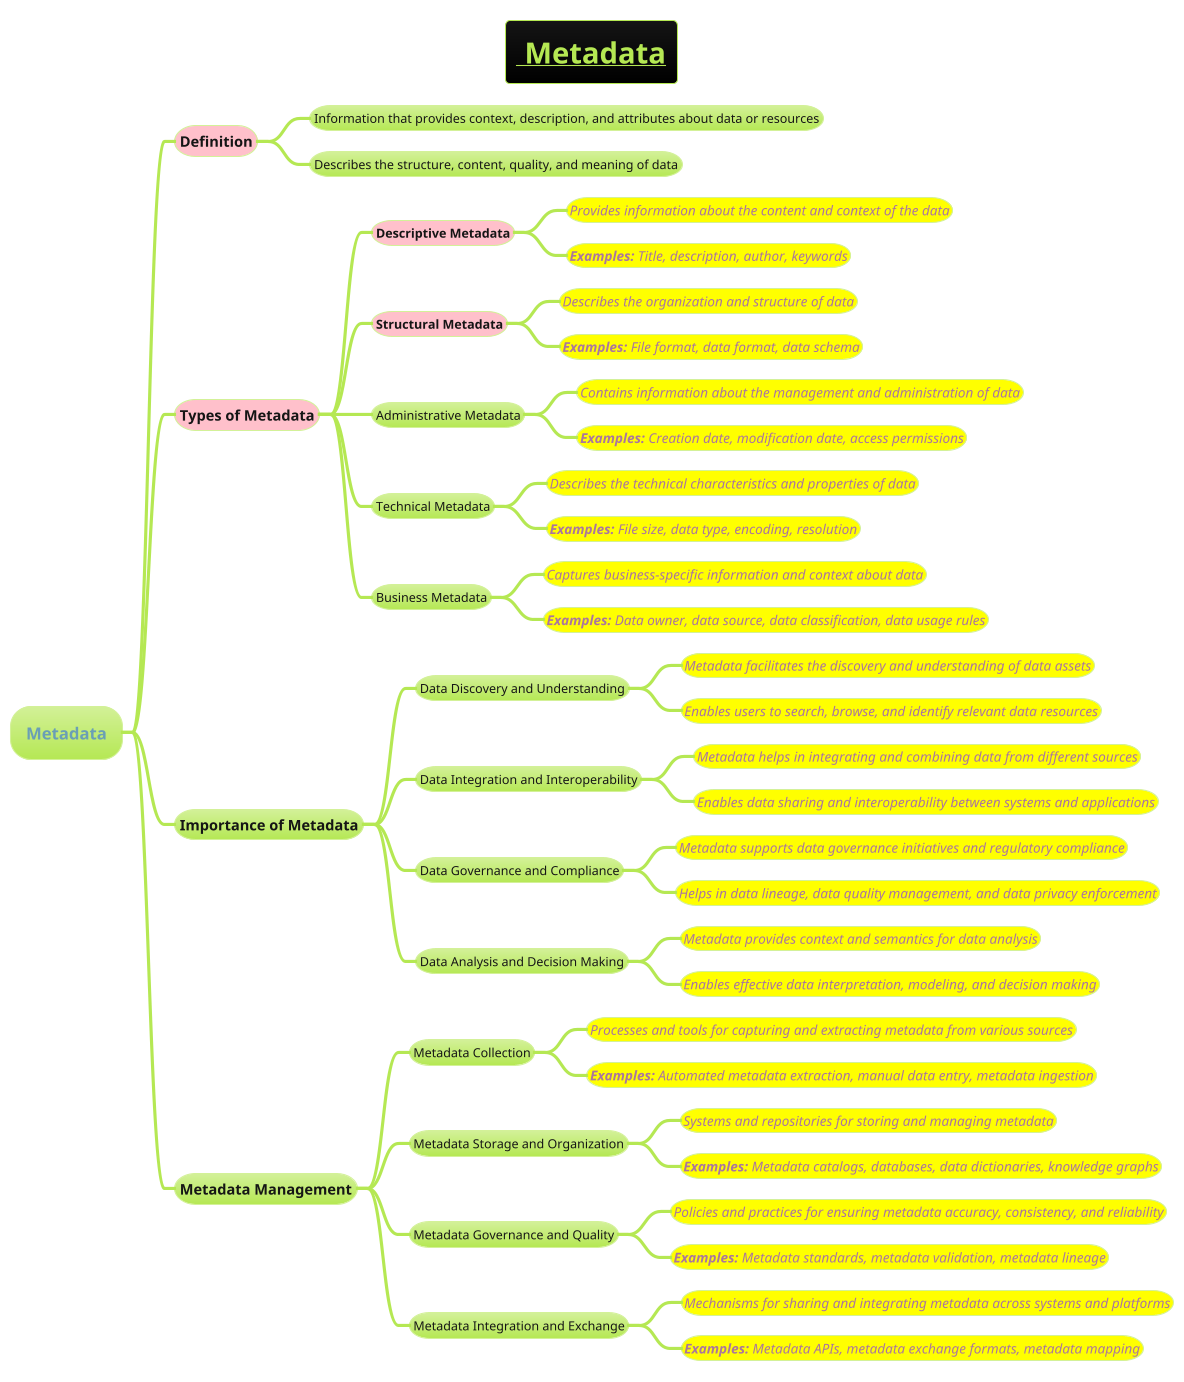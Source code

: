 @startmindmap

skinparam node {
    BorderColor DarkGray
    BackgroundColor White
}

skinparam connector {
    LineColor DarkGray
}
!theme hacker
title =__ Metadata__
* Metadata

**[#pink] **Definition**
*** Information that provides context, description, and attributes about data or resources
*** Describes the structure, content, quality, and meaning of data

**[#pink] Types of Metadata
***[#pink] **Descriptive Metadata**
****[#yellow] ====<size:13>Provides information about the content and context of the data
****[#yellow] ====<size:13>**Examples:** Title, description, author, keywords

***[#pink] **Structural Metadata**
****[#yellow] ====<size:13>Describes the organization and structure of data
****[#yellow] ====<size:13>**Examples:** File format, data format, data schema

*** Administrative Metadata
****[#yellow] ====<size:13>Contains information about the management and administration of data
****[#yellow] ====<size:13>**Examples:** Creation date, modification date, access permissions

*** Technical Metadata
****[#yellow] ====<size:13>Describes the technical characteristics and properties of data
****[#yellow] ====<size:13>**Examples:** File size, data type, encoding, resolution

*** Business Metadata
****[#yellow] ====<size:13>Captures business-specific information and context about data
****[#yellow] ====<size:13>**Examples:** Data owner, data source, data classification, data usage rules

** Importance of Metadata
*** Data Discovery and Understanding
****[#yellow] ====<size:13>Metadata facilitates the discovery and understanding of data assets
****[#yellow] ====<size:13>Enables users to search, browse, and identify relevant data resources

*** Data Integration and Interoperability
****[#yellow] ====<size:13>Metadata helps in integrating and combining data from different sources
****[#yellow] ====<size:13>Enables data sharing and interoperability between systems and applications

*** Data Governance and Compliance
****[#yellow] ====<size:13>Metadata supports data governance initiatives and regulatory compliance
****[#yellow] ====<size:13>Helps in data lineage, data quality management, and data privacy enforcement

*** Data Analysis and Decision Making
****[#yellow] ====<size:13>Metadata provides context and semantics for data analysis
****[#yellow] ====<size:13>Enables effective data interpretation, modeling, and decision making

** Metadata Management
*** Metadata Collection
****[#yellow] ====<size:13>Processes and tools for capturing and extracting metadata from various sources
****[#yellow] ====<size:13>**Examples:** Automated metadata extraction, manual data entry, metadata ingestion

*** Metadata Storage and Organization
****[#yellow] ====<size:13>Systems and repositories for storing and managing metadata
****[#yellow] ====<size:13>**Examples:** Metadata catalogs, databases, data dictionaries, knowledge graphs

*** Metadata Governance and Quality
****[#yellow] ====<size:13>Policies and practices for ensuring metadata accuracy, consistency, and reliability
****[#yellow] ====<size:13>**Examples:** Metadata standards, metadata validation, metadata lineage

*** Metadata Integration and Exchange
****[#yellow] ====<size:13>Mechanisms for sharing and integrating metadata across systems and platforms
****[#yellow] ====<size:13>**Examples:** Metadata APIs, metadata exchange formats, metadata mapping

@endmindmap
